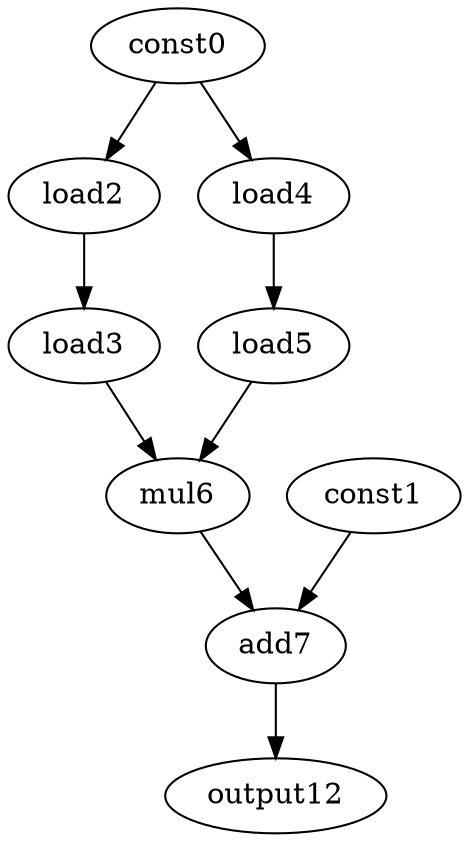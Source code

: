 digraph G {
const0[op_code=const, const_value=" 0"];
const1[op_code=const, const_value=" 0"];
load2[op_code=load];
load3[op_code=load];
load4[op_code=load];
load5[op_code=load];
mul6[op_code=mul];
add7[op_code=add];
output12[op_code=output];
const0->load2[operand=0]; //const->load
const0->load4[operand=0]; //const->load
const1->add7[operand=0]; //const->add
load2->load3[operand=0]; //load->load
load3->mul6[operand=0]; //load->mul
load4->load5[operand=0]; //load->load
load5->mul6[operand=1]; //load->mul
mul6->add7[operand=1]; //mul->add
add7->output12[operand=0]; //br->output
}
